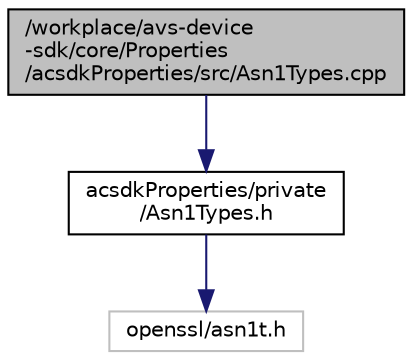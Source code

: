 digraph "/workplace/avs-device-sdk/core/Properties/acsdkProperties/src/Asn1Types.cpp"
{
  edge [fontname="Helvetica",fontsize="10",labelfontname="Helvetica",labelfontsize="10"];
  node [fontname="Helvetica",fontsize="10",shape=record];
  Node0 [label="/workplace/avs-device\l-sdk/core/Properties\l/acsdkProperties/src/Asn1Types.cpp",height=0.2,width=0.4,color="black", fillcolor="grey75", style="filled", fontcolor="black"];
  Node0 -> Node1 [color="midnightblue",fontsize="10",style="solid",fontname="Helvetica"];
  Node1 [label="acsdkProperties/private\l/Asn1Types.h",height=0.2,width=0.4,color="black", fillcolor="white", style="filled",URL="$_asn1_types_8h.html"];
  Node1 -> Node2 [color="midnightblue",fontsize="10",style="solid",fontname="Helvetica"];
  Node2 [label="openssl/asn1t.h",height=0.2,width=0.4,color="grey75", fillcolor="white", style="filled"];
}
